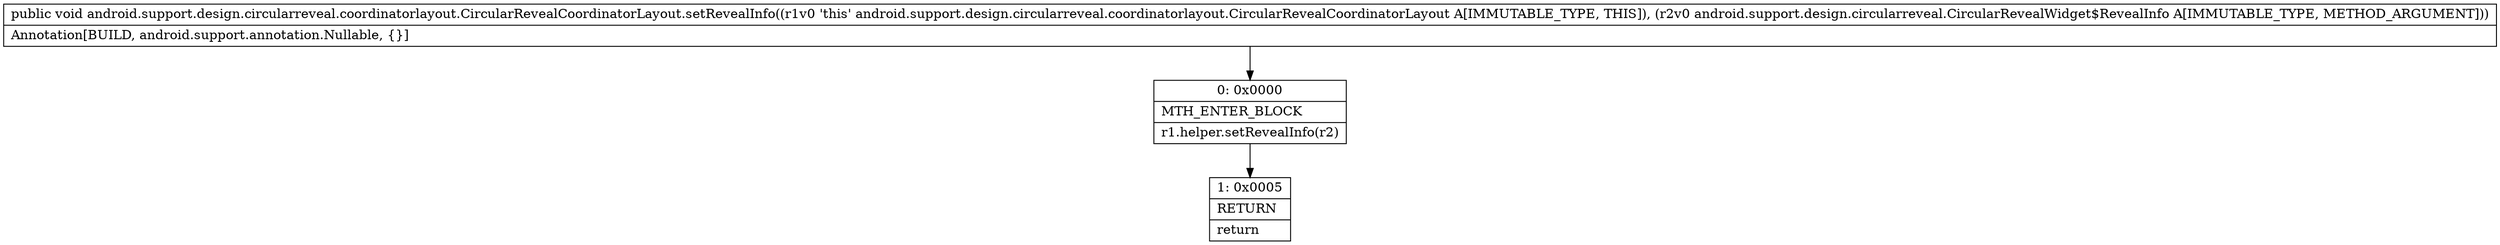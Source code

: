 digraph "CFG forandroid.support.design.circularreveal.coordinatorlayout.CircularRevealCoordinatorLayout.setRevealInfo(Landroid\/support\/design\/circularreveal\/CircularRevealWidget$RevealInfo;)V" {
Node_0 [shape=record,label="{0\:\ 0x0000|MTH_ENTER_BLOCK\l|r1.helper.setRevealInfo(r2)\l}"];
Node_1 [shape=record,label="{1\:\ 0x0005|RETURN\l|return\l}"];
MethodNode[shape=record,label="{public void android.support.design.circularreveal.coordinatorlayout.CircularRevealCoordinatorLayout.setRevealInfo((r1v0 'this' android.support.design.circularreveal.coordinatorlayout.CircularRevealCoordinatorLayout A[IMMUTABLE_TYPE, THIS]), (r2v0 android.support.design.circularreveal.CircularRevealWidget$RevealInfo A[IMMUTABLE_TYPE, METHOD_ARGUMENT]))  | Annotation[BUILD, android.support.annotation.Nullable, \{\}]\l}"];
MethodNode -> Node_0;
Node_0 -> Node_1;
}

